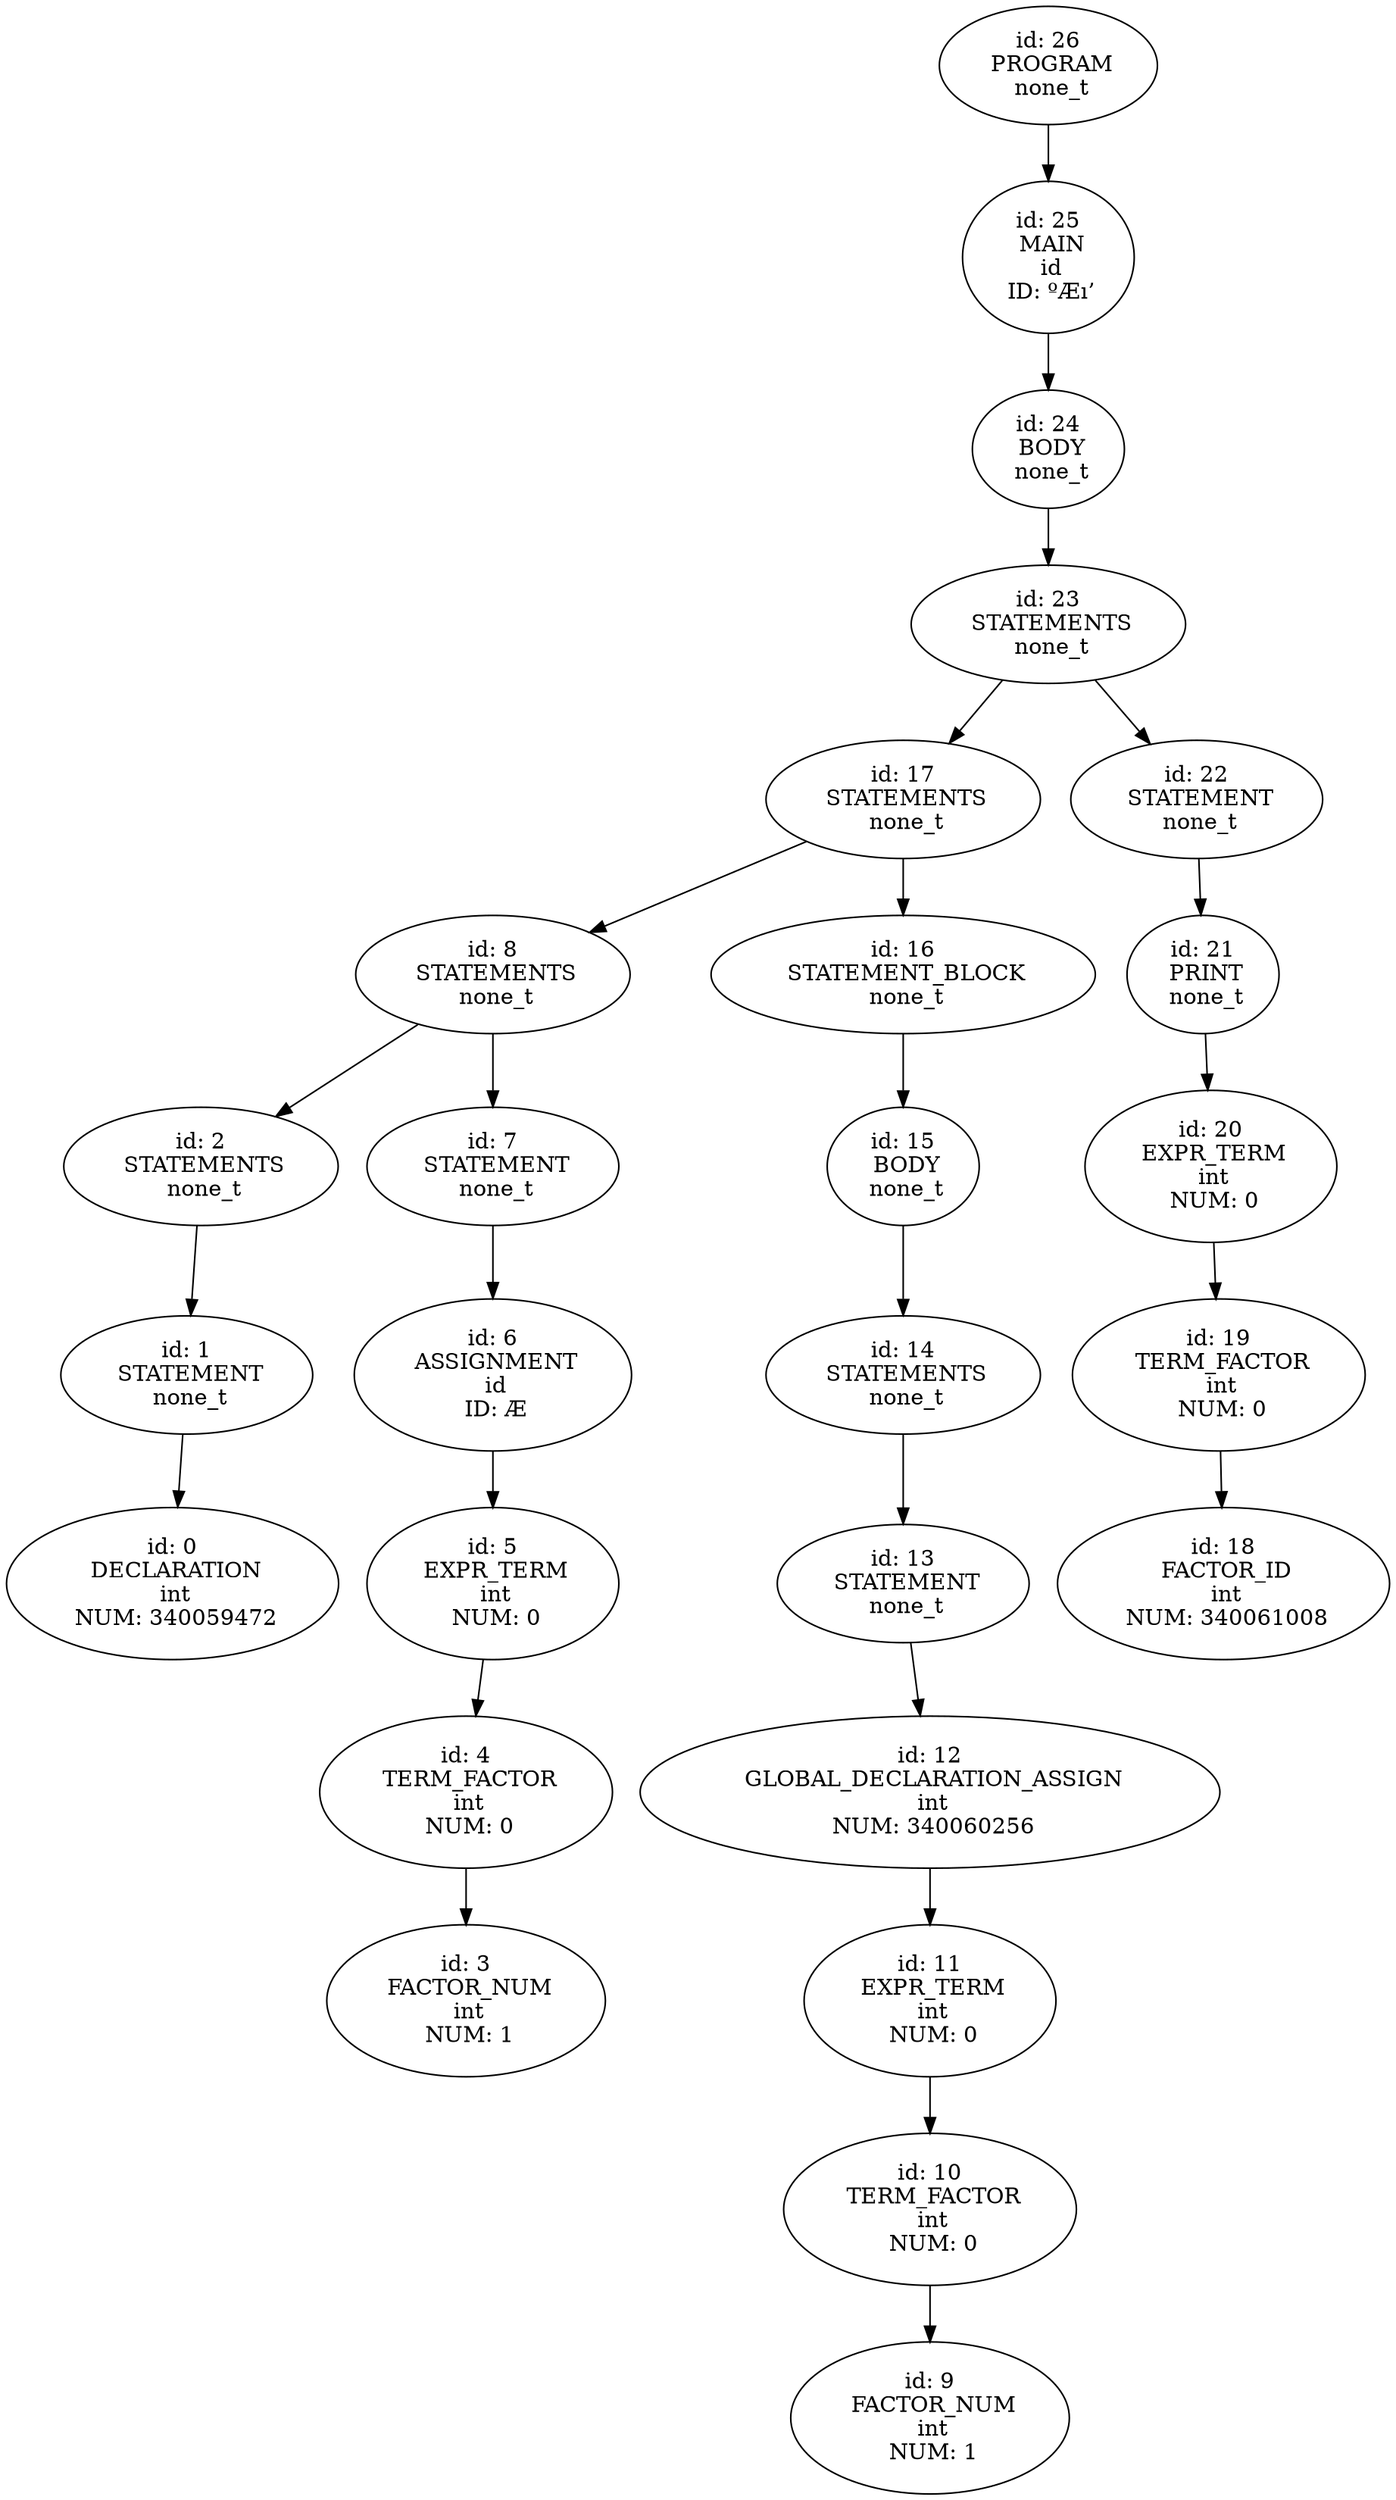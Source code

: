 digraph ast {
n26 [label="id: 26
 PROGRAM
 none_t"];
n26 -> n25;
n25 [label="id: 25
 MAIN
 id
 ID: ºÆı’"];
n25 -> n24;
n24 [label="id: 24
 BODY
 none_t"];
n24 -> n23;
n23 [label="id: 23
 STATEMENTS
 none_t"];
n23 -> n17;
n17 [label="id: 17
 STATEMENTS
 none_t"];
n17 -> n8;
n8 [label="id: 8
 STATEMENTS
 none_t"];
n8 -> n2;
n2 [label="id: 2
 STATEMENTS
 none_t"];
n2 -> n1;
n1 [label="id: 1
 STATEMENT
 none_t"];
n1 -> n0;
n0 [label="id: 0
 DECLARATION
 int
 NUM: 340059472"];
n8 -> n7;
n7 [label="id: 7
 STATEMENT
 none_t"];
n7 -> n6;
n6 [label="id: 6
 ASSIGNMENT
 id
 ID: Æ"];
n6 -> n5;
n5 [label="id: 5
 EXPR_TERM
 int
 NUM: 0"];
n5 -> n4;
n4 [label="id: 4
 TERM_FACTOR
 int
 NUM: 0"];
n4 -> n3;
n3 [label="id: 3
 FACTOR_NUM
 int
 NUM: 1"];
n17 -> n16;
n16 [label="id: 16
 STATEMENT_BLOCK
 none_t"];
n16 -> n15;
n15 [label="id: 15
 BODY
 none_t"];
n15 -> n14;
n14 [label="id: 14
 STATEMENTS
 none_t"];
n14 -> n13;
n13 [label="id: 13
 STATEMENT
 none_t"];
n13 -> n12;
n12 [label="id: 12
 GLOBAL_DECLARATION_ASSIGN
 int
 NUM: 340060256"];
n12 -> n11;
n11 [label="id: 11
 EXPR_TERM
 int
 NUM: 0"];
n11 -> n10;
n10 [label="id: 10
 TERM_FACTOR
 int
 NUM: 0"];
n10 -> n9;
n9 [label="id: 9
 FACTOR_NUM
 int
 NUM: 1"];
n23 -> n22;
n22 [label="id: 22
 STATEMENT
 none_t"];
n22 -> n21;
n21 [label="id: 21
 PRINT
 none_t"];
n21 -> n20;
n20 [label="id: 20
 EXPR_TERM
 int
 NUM: 0"];
n20 -> n19;
n19 [label="id: 19
 TERM_FACTOR
 int
 NUM: 0"];
n19 -> n18;
n18 [label="id: 18
 FACTOR_ID
 int
 NUM: 340061008"];
}

